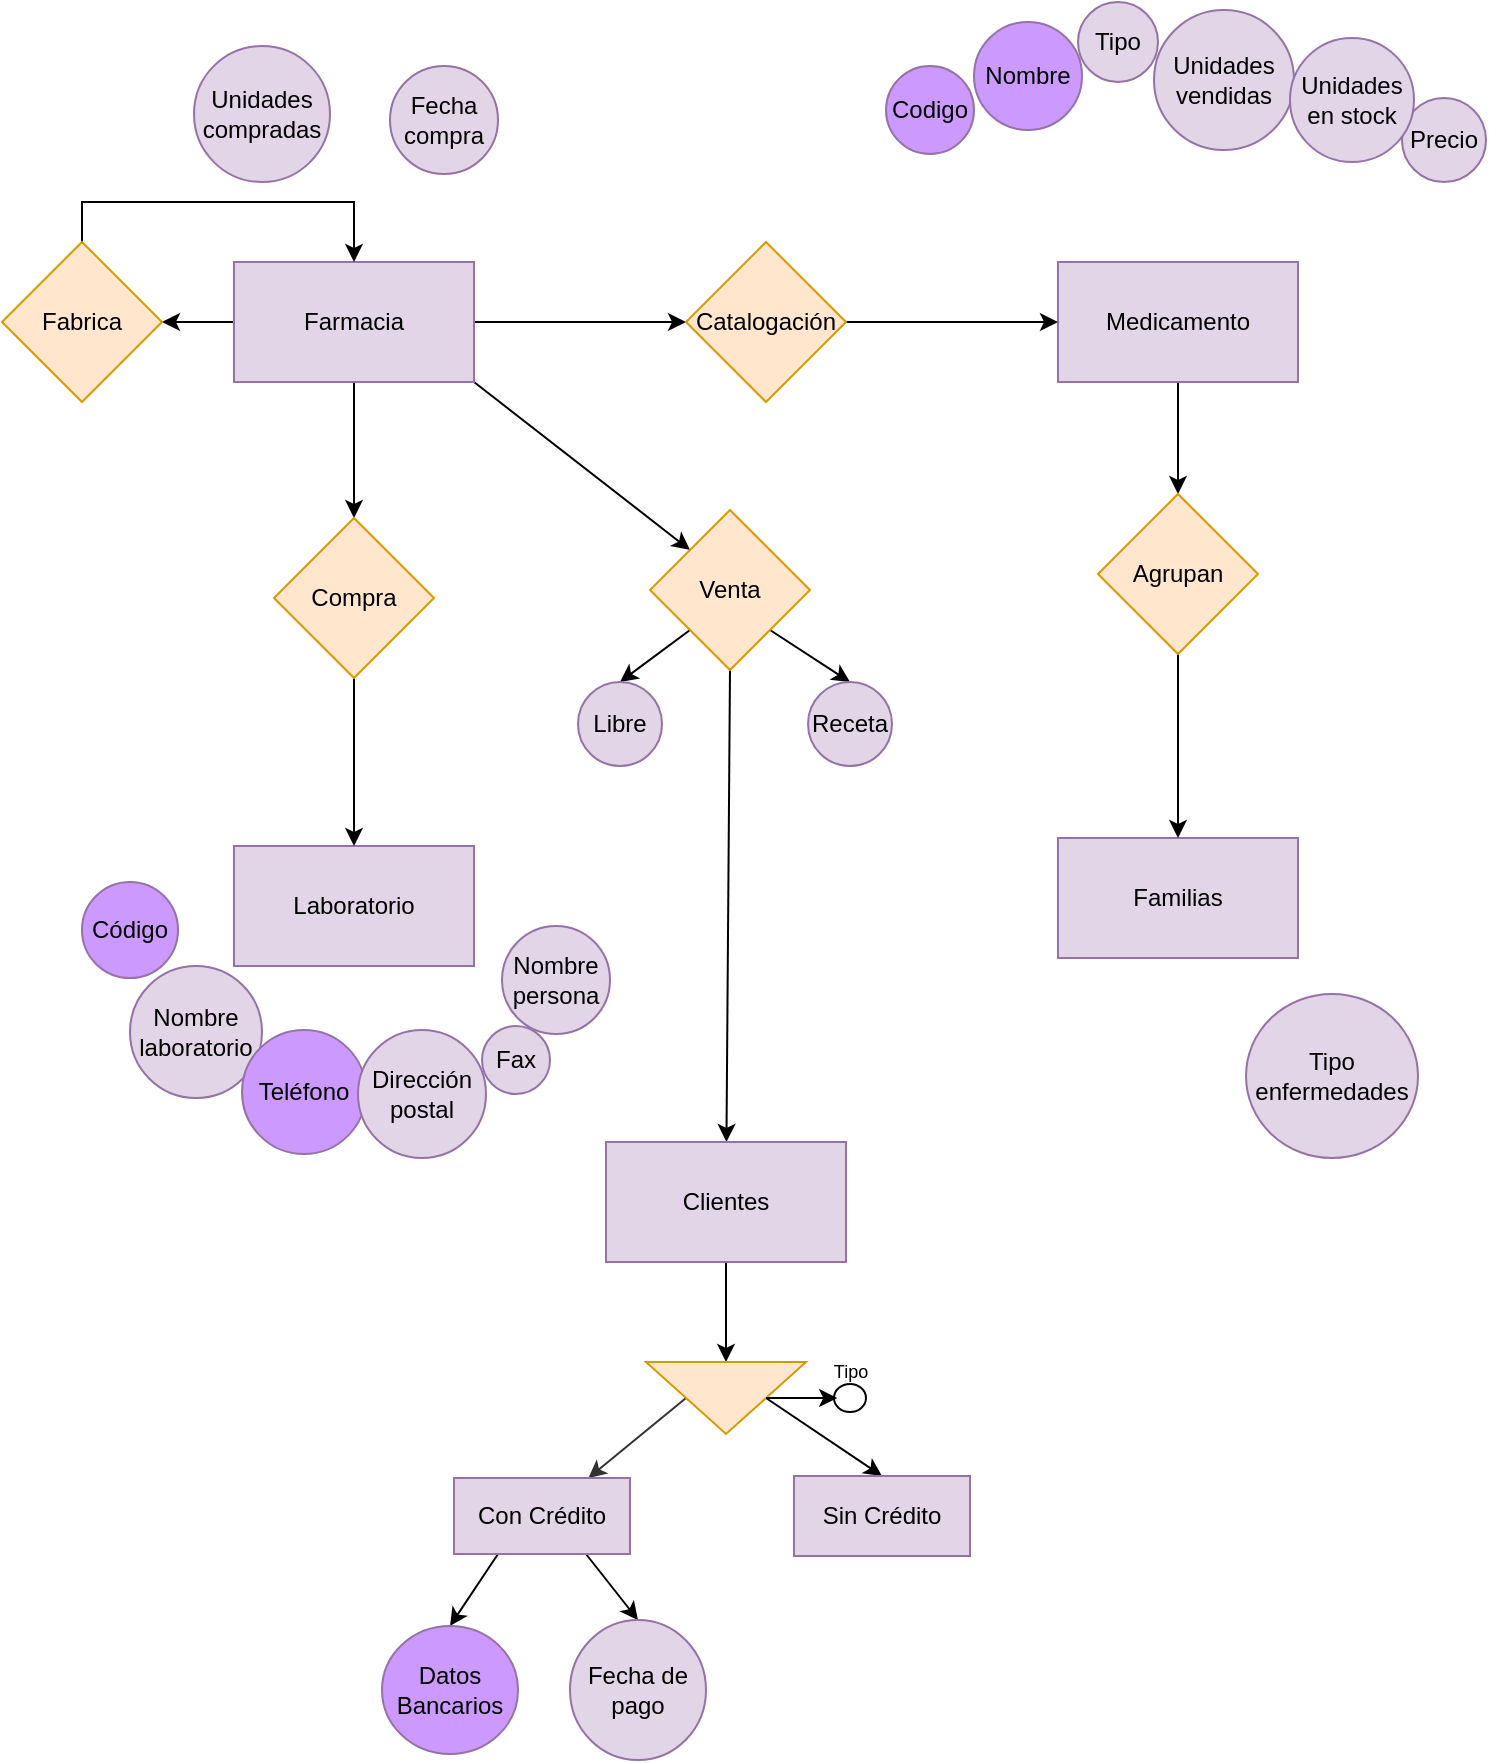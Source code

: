 <mxfile version="24.7.17">
  <diagram name="Página-1" id="hx0Lb48pPv-eXBzAogW2">
    <mxGraphModel dx="1364" dy="915" grid="1" gridSize="2" guides="1" tooltips="1" connect="1" arrows="1" fold="1" page="1" pageScale="1" pageWidth="827" pageHeight="1169" background="#FFFFFF" math="0" shadow="0">
      <root>
        <mxCell id="0" />
        <mxCell id="1" parent="0" />
        <mxCell id="YiMbzAxg7YAM7RZ9z_1D-37" style="edgeStyle=orthogonalEdgeStyle;rounded=0;orthogonalLoop=1;jettySize=auto;html=1;entryX=0.5;entryY=0;entryDx=0;entryDy=0;" parent="1" source="YiMbzAxg7YAM7RZ9z_1D-4" target="YiMbzAxg7YAM7RZ9z_1D-8" edge="1">
          <mxGeometry relative="1" as="geometry" />
        </mxCell>
        <mxCell id="YiMbzAxg7YAM7RZ9z_1D-39" style="edgeStyle=orthogonalEdgeStyle;rounded=0;orthogonalLoop=1;jettySize=auto;html=1;exitX=1;exitY=0.5;exitDx=0;exitDy=0;entryX=0;entryY=0.5;entryDx=0;entryDy=0;" parent="1" source="YiMbzAxg7YAM7RZ9z_1D-4" target="YiMbzAxg7YAM7RZ9z_1D-7" edge="1">
          <mxGeometry relative="1" as="geometry" />
        </mxCell>
        <mxCell id="YiMbzAxg7YAM7RZ9z_1D-45" style="edgeStyle=orthogonalEdgeStyle;rounded=0;orthogonalLoop=1;jettySize=auto;html=1;entryX=1;entryY=0.5;entryDx=0;entryDy=0;" parent="1" source="YiMbzAxg7YAM7RZ9z_1D-4" target="YiMbzAxg7YAM7RZ9z_1D-44" edge="1">
          <mxGeometry relative="1" as="geometry" />
        </mxCell>
        <mxCell id="YiMbzAxg7YAM7RZ9z_1D-56" style="rounded=0;orthogonalLoop=1;jettySize=auto;html=1;exitX=1;exitY=1;exitDx=0;exitDy=0;entryX=0;entryY=0;entryDx=0;entryDy=0;" parent="1" source="YiMbzAxg7YAM7RZ9z_1D-4" target="YiMbzAxg7YAM7RZ9z_1D-48" edge="1">
          <mxGeometry relative="1" as="geometry" />
        </mxCell>
        <mxCell id="YiMbzAxg7YAM7RZ9z_1D-4" value="Farmacia" style="rounded=0;whiteSpace=wrap;html=1;fillColor=#e1d5e7;strokeColor=#9673a6;" parent="1" vertex="1">
          <mxGeometry x="134" y="132" width="120" height="60" as="geometry" />
        </mxCell>
        <mxCell id="YiMbzAxg7YAM7RZ9z_1D-41" style="edgeStyle=orthogonalEdgeStyle;rounded=0;orthogonalLoop=1;jettySize=auto;html=1;exitX=0.5;exitY=1;exitDx=0;exitDy=0;" parent="1" source="YiMbzAxg7YAM7RZ9z_1D-5" target="YiMbzAxg7YAM7RZ9z_1D-30" edge="1">
          <mxGeometry relative="1" as="geometry" />
        </mxCell>
        <mxCell id="YiMbzAxg7YAM7RZ9z_1D-5" value="Medicamento" style="rounded=0;whiteSpace=wrap;html=1;fillColor=#e1d5e7;strokeColor=#9673a6;" parent="1" vertex="1">
          <mxGeometry x="546" y="132" width="120" height="60" as="geometry" />
        </mxCell>
        <mxCell id="YiMbzAxg7YAM7RZ9z_1D-6" value="Laboratorio" style="rounded=0;whiteSpace=wrap;html=1;fillColor=#e1d5e7;strokeColor=#9673a6;" parent="1" vertex="1">
          <mxGeometry x="134" y="424" width="120" height="60" as="geometry" />
        </mxCell>
        <mxCell id="YiMbzAxg7YAM7RZ9z_1D-40" style="edgeStyle=orthogonalEdgeStyle;rounded=0;orthogonalLoop=1;jettySize=auto;html=1;exitX=1;exitY=0.5;exitDx=0;exitDy=0;" parent="1" source="YiMbzAxg7YAM7RZ9z_1D-7" target="YiMbzAxg7YAM7RZ9z_1D-5" edge="1">
          <mxGeometry relative="1" as="geometry" />
        </mxCell>
        <mxCell id="YiMbzAxg7YAM7RZ9z_1D-7" value="Catalogación" style="rhombus;whiteSpace=wrap;html=1;fillColor=#ffe6cc;strokeColor=#d79b00;" parent="1" vertex="1">
          <mxGeometry x="360" y="122" width="80" height="80" as="geometry" />
        </mxCell>
        <mxCell id="YiMbzAxg7YAM7RZ9z_1D-38" style="edgeStyle=orthogonalEdgeStyle;rounded=0;orthogonalLoop=1;jettySize=auto;html=1;exitX=0.5;exitY=1;exitDx=0;exitDy=0;entryX=0.5;entryY=0;entryDx=0;entryDy=0;" parent="1" source="YiMbzAxg7YAM7RZ9z_1D-8" target="YiMbzAxg7YAM7RZ9z_1D-6" edge="1">
          <mxGeometry relative="1" as="geometry" />
        </mxCell>
        <mxCell id="YiMbzAxg7YAM7RZ9z_1D-8" value="Compra" style="rhombus;whiteSpace=wrap;html=1;fillColor=#ffe6cc;strokeColor=#d79b00;" parent="1" vertex="1">
          <mxGeometry x="154" y="260" width="80" height="80" as="geometry" />
        </mxCell>
        <mxCell id="YiMbzAxg7YAM7RZ9z_1D-9" value="Codigo" style="ellipse;whiteSpace=wrap;html=1;aspect=fixed;fillColor=#CC99FF;strokeColor=#9673a6;" parent="1" vertex="1">
          <mxGeometry x="460" y="34" width="44" height="44" as="geometry" />
        </mxCell>
        <mxCell id="YiMbzAxg7YAM7RZ9z_1D-16" value="Nombre" style="ellipse;whiteSpace=wrap;html=1;aspect=fixed;fillColor=#cc99ff;strokeColor=#9673a6;" parent="1" vertex="1">
          <mxGeometry x="504" y="12" width="54" height="54" as="geometry" />
        </mxCell>
        <mxCell id="YiMbzAxg7YAM7RZ9z_1D-17" value="&lt;div&gt;Tipo&lt;/div&gt;" style="ellipse;whiteSpace=wrap;html=1;aspect=fixed;fillColor=#e1d5e7;strokeColor=#9673a6;" parent="1" vertex="1">
          <mxGeometry x="556" y="2" width="40" height="40" as="geometry" />
        </mxCell>
        <mxCell id="YiMbzAxg7YAM7RZ9z_1D-18" value="Precio" style="ellipse;whiteSpace=wrap;html=1;aspect=fixed;fillColor=#e1d5e7;strokeColor=#9673a6;" parent="1" vertex="1">
          <mxGeometry x="718" y="50" width="42" height="42" as="geometry" />
        </mxCell>
        <mxCell id="YiMbzAxg7YAM7RZ9z_1D-19" value="&lt;div&gt;Unidades vendidas&lt;br&gt;&lt;/div&gt;" style="ellipse;whiteSpace=wrap;html=1;aspect=fixed;fillColor=#e1d5e7;strokeColor=#9673a6;" parent="1" vertex="1">
          <mxGeometry x="594" y="6" width="70" height="70" as="geometry" />
        </mxCell>
        <mxCell id="YiMbzAxg7YAM7RZ9z_1D-20" value="Unidades en stock" style="ellipse;whiteSpace=wrap;html=1;aspect=fixed;fillColor=#e1d5e7;strokeColor=#9673a6;" parent="1" vertex="1">
          <mxGeometry x="662" y="20" width="62" height="62" as="geometry" />
        </mxCell>
        <mxCell id="YiMbzAxg7YAM7RZ9z_1D-22" value="Código" style="ellipse;whiteSpace=wrap;html=1;aspect=fixed;fillColor=#cc99ff;strokeColor=#9673a6;" parent="1" vertex="1">
          <mxGeometry x="58" y="442" width="48" height="48" as="geometry" />
        </mxCell>
        <mxCell id="YiMbzAxg7YAM7RZ9z_1D-23" value="Nombre laboratorio" style="ellipse;whiteSpace=wrap;html=1;aspect=fixed;fillColor=#e1d5e7;strokeColor=#9673a6;" parent="1" vertex="1">
          <mxGeometry x="82" y="484" width="66" height="66" as="geometry" />
        </mxCell>
        <mxCell id="YiMbzAxg7YAM7RZ9z_1D-24" value="Teléfono" style="ellipse;whiteSpace=wrap;html=1;aspect=fixed;fillColor=#cc99ff;strokeColor=#9673a6;" parent="1" vertex="1">
          <mxGeometry x="138" y="516" width="62" height="62" as="geometry" />
        </mxCell>
        <mxCell id="YiMbzAxg7YAM7RZ9z_1D-26" value="Dirección postal" style="ellipse;whiteSpace=wrap;html=1;aspect=fixed;fillColor=#e1d5e7;strokeColor=#9673a6;" parent="1" vertex="1">
          <mxGeometry x="196" y="516" width="64" height="64" as="geometry" />
        </mxCell>
        <mxCell id="YiMbzAxg7YAM7RZ9z_1D-27" value="Fax" style="ellipse;whiteSpace=wrap;html=1;aspect=fixed;fillColor=#e1d5e7;strokeColor=#9673a6;" parent="1" vertex="1">
          <mxGeometry x="258" y="514" width="34" height="34" as="geometry" />
        </mxCell>
        <mxCell id="YiMbzAxg7YAM7RZ9z_1D-28" value="Nombre persona" style="ellipse;whiteSpace=wrap;html=1;aspect=fixed;fillColor=#e1d5e7;strokeColor=#9673a6;" parent="1" vertex="1">
          <mxGeometry x="268" y="464" width="54" height="54" as="geometry" />
        </mxCell>
        <mxCell id="YiMbzAxg7YAM7RZ9z_1D-29" value="Familias" style="rounded=0;whiteSpace=wrap;html=1;fillColor=#e1d5e7;strokeColor=#9673a6;" parent="1" vertex="1">
          <mxGeometry x="546" y="420" width="120" height="60" as="geometry" />
        </mxCell>
        <mxCell id="YiMbzAxg7YAM7RZ9z_1D-42" style="edgeStyle=orthogonalEdgeStyle;rounded=0;orthogonalLoop=1;jettySize=auto;html=1;exitX=0.5;exitY=1;exitDx=0;exitDy=0;entryX=0.5;entryY=0;entryDx=0;entryDy=0;" parent="1" source="YiMbzAxg7YAM7RZ9z_1D-30" target="YiMbzAxg7YAM7RZ9z_1D-29" edge="1">
          <mxGeometry relative="1" as="geometry" />
        </mxCell>
        <mxCell id="YiMbzAxg7YAM7RZ9z_1D-30" value="Agrupan" style="rhombus;whiteSpace=wrap;html=1;fillColor=#ffe6cc;strokeColor=#d79b00;" parent="1" vertex="1">
          <mxGeometry x="566" y="248" width="80" height="80" as="geometry" />
        </mxCell>
        <mxCell id="YiMbzAxg7YAM7RZ9z_1D-31" value="Unidades compradas" style="ellipse;whiteSpace=wrap;html=1;aspect=fixed;fillColor=#e1d5e7;strokeColor=#9673a6;" parent="1" vertex="1">
          <mxGeometry x="114" y="24" width="68" height="68" as="geometry" />
        </mxCell>
        <mxCell id="YiMbzAxg7YAM7RZ9z_1D-32" value="Fecha compra" style="ellipse;whiteSpace=wrap;html=1;aspect=fixed;fillColor=#e1d5e7;strokeColor=#9673a6;" parent="1" vertex="1">
          <mxGeometry x="212" y="34" width="54" height="54" as="geometry" />
        </mxCell>
        <mxCell id="YiMbzAxg7YAM7RZ9z_1D-46" style="edgeStyle=orthogonalEdgeStyle;rounded=0;orthogonalLoop=1;jettySize=auto;html=1;exitX=0.5;exitY=0;exitDx=0;exitDy=0;entryX=0.5;entryY=0;entryDx=0;entryDy=0;" parent="1" source="YiMbzAxg7YAM7RZ9z_1D-44" target="YiMbzAxg7YAM7RZ9z_1D-4" edge="1">
          <mxGeometry relative="1" as="geometry" />
        </mxCell>
        <mxCell id="YiMbzAxg7YAM7RZ9z_1D-44" value="Fabrica" style="rhombus;whiteSpace=wrap;fillColor=#ffe6cc;strokeColor=#d79b00;html=1;" parent="1" vertex="1">
          <mxGeometry x="18" y="122" width="80" height="80" as="geometry" />
        </mxCell>
        <mxCell id="YiMbzAxg7YAM7RZ9z_1D-51" style="rounded=0;orthogonalLoop=1;jettySize=auto;html=1;exitX=0;exitY=1;exitDx=0;exitDy=0;entryX=0.5;entryY=0;entryDx=0;entryDy=0;" parent="1" source="YiMbzAxg7YAM7RZ9z_1D-48" target="YiMbzAxg7YAM7RZ9z_1D-49" edge="1">
          <mxGeometry relative="1" as="geometry" />
        </mxCell>
        <mxCell id="YiMbzAxg7YAM7RZ9z_1D-52" style="rounded=0;orthogonalLoop=1;jettySize=auto;html=1;exitX=1;exitY=1;exitDx=0;exitDy=0;entryX=0.5;entryY=0;entryDx=0;entryDy=0;" parent="1" source="YiMbzAxg7YAM7RZ9z_1D-48" target="YiMbzAxg7YAM7RZ9z_1D-50" edge="1">
          <mxGeometry relative="1" as="geometry">
            <mxPoint x="872" y="220" as="targetPoint" />
          </mxGeometry>
        </mxCell>
        <mxCell id="YiMbzAxg7YAM7RZ9z_1D-55" style="rounded=0;orthogonalLoop=1;jettySize=auto;html=1;exitX=0.5;exitY=1;exitDx=0;exitDy=0;" parent="1" source="YiMbzAxg7YAM7RZ9z_1D-48" target="YiMbzAxg7YAM7RZ9z_1D-53" edge="1">
          <mxGeometry relative="1" as="geometry" />
        </mxCell>
        <mxCell id="YiMbzAxg7YAM7RZ9z_1D-48" value="Venta" style="rhombus;whiteSpace=wrap;html=1;fillColor=#ffe6cc;strokeColor=#d79b00;" parent="1" vertex="1">
          <mxGeometry x="342" y="256" width="80" height="80" as="geometry" />
        </mxCell>
        <mxCell id="YiMbzAxg7YAM7RZ9z_1D-49" value="Libre" style="ellipse;whiteSpace=wrap;html=1;aspect=fixed;fillColor=#e1d5e7;strokeColor=#9673a6;" parent="1" vertex="1">
          <mxGeometry x="306" y="342" width="42" height="42" as="geometry" />
        </mxCell>
        <mxCell id="YiMbzAxg7YAM7RZ9z_1D-50" value="Receta" style="ellipse;whiteSpace=wrap;html=1;aspect=fixed;fillColor=#e1d5e7;strokeColor=#9673a6;" parent="1" vertex="1">
          <mxGeometry x="421" y="342" width="42" height="42" as="geometry" />
        </mxCell>
        <mxCell id="YiMbzAxg7YAM7RZ9z_1D-59" style="edgeStyle=orthogonalEdgeStyle;rounded=0;orthogonalLoop=1;jettySize=auto;html=1;entryX=0;entryY=0.5;entryDx=0;entryDy=0;" parent="1" source="YiMbzAxg7YAM7RZ9z_1D-53" target="YiMbzAxg7YAM7RZ9z_1D-58" edge="1">
          <mxGeometry relative="1" as="geometry" />
        </mxCell>
        <mxCell id="YiMbzAxg7YAM7RZ9z_1D-53" value="Clientes" style="rounded=0;whiteSpace=wrap;html=1;fillColor=#e1d5e7;strokeColor=#9673a6;" parent="1" vertex="1">
          <mxGeometry x="320" y="572" width="120" height="60" as="geometry" />
        </mxCell>
        <mxCell id="YiMbzAxg7YAM7RZ9z_1D-61" value="" style="rounded=0;orthogonalLoop=1;jettySize=auto;html=1;fillColor=#e1d5e7;strokeColor=#333333;exitX=0.5;exitY=1;exitDx=0;exitDy=0;" parent="1" source="YiMbzAxg7YAM7RZ9z_1D-58" target="YiMbzAxg7YAM7RZ9z_1D-60" edge="1">
          <mxGeometry relative="1" as="geometry" />
        </mxCell>
        <mxCell id="YiMbzAxg7YAM7RZ9z_1D-63" style="rounded=0;orthogonalLoop=1;jettySize=auto;html=1;exitX=0.5;exitY=0;exitDx=0;exitDy=0;entryX=0.5;entryY=0;entryDx=0;entryDy=0;" parent="1" source="YiMbzAxg7YAM7RZ9z_1D-58" target="YiMbzAxg7YAM7RZ9z_1D-62" edge="1">
          <mxGeometry relative="1" as="geometry" />
        </mxCell>
        <mxCell id="YiMbzAxg7YAM7RZ9z_1D-58" value="" style="triangle;whiteSpace=wrap;html=1;rotation=90;fillColor=#ffe6cc;strokeColor=#d79b00;" parent="1" vertex="1">
          <mxGeometry x="362" y="660" width="36" height="80" as="geometry" />
        </mxCell>
        <mxCell id="YiMbzAxg7YAM7RZ9z_1D-71" style="rounded=0;orthogonalLoop=1;jettySize=auto;html=1;exitX=0.25;exitY=1;exitDx=0;exitDy=0;entryX=0.5;entryY=0;entryDx=0;entryDy=0;" parent="1" source="YiMbzAxg7YAM7RZ9z_1D-60" target="YiMbzAxg7YAM7RZ9z_1D-69" edge="1">
          <mxGeometry relative="1" as="geometry" />
        </mxCell>
        <mxCell id="YiMbzAxg7YAM7RZ9z_1D-72" style="rounded=0;orthogonalLoop=1;jettySize=auto;html=1;exitX=0.75;exitY=1;exitDx=0;exitDy=0;entryX=0.5;entryY=0;entryDx=0;entryDy=0;" parent="1" source="YiMbzAxg7YAM7RZ9z_1D-60" target="YiMbzAxg7YAM7RZ9z_1D-70" edge="1">
          <mxGeometry relative="1" as="geometry" />
        </mxCell>
        <mxCell id="YiMbzAxg7YAM7RZ9z_1D-60" value="Con Crédito" style="whiteSpace=wrap;html=1;fillColor=#e1d5e7;strokeColor=#9673a6;" parent="1" vertex="1">
          <mxGeometry x="244" y="740" width="88" height="38" as="geometry" />
        </mxCell>
        <mxCell id="YiMbzAxg7YAM7RZ9z_1D-62" value="Sin Crédito" style="whiteSpace=wrap;html=1;fillColor=#e1d5e7;strokeColor=#9673a6;" parent="1" vertex="1">
          <mxGeometry x="414" y="739" width="88" height="40" as="geometry" />
        </mxCell>
        <mxCell id="YiMbzAxg7YAM7RZ9z_1D-65" value="" style="ellipse;whiteSpace=wrap;html=1;" parent="1" vertex="1">
          <mxGeometry x="434" y="693" width="16" height="14" as="geometry" />
        </mxCell>
        <mxCell id="YiMbzAxg7YAM7RZ9z_1D-67" style="edgeStyle=orthogonalEdgeStyle;rounded=0;orthogonalLoop=1;jettySize=auto;html=1;exitX=0.5;exitY=0;exitDx=0;exitDy=0;entryX=0.103;entryY=0.539;entryDx=0;entryDy=0;entryPerimeter=0;" parent="1" source="YiMbzAxg7YAM7RZ9z_1D-58" target="YiMbzAxg7YAM7RZ9z_1D-65" edge="1">
          <mxGeometry relative="1" as="geometry" />
        </mxCell>
        <mxCell id="YiMbzAxg7YAM7RZ9z_1D-68" value="&lt;font style=&quot;font-size: 9px;&quot;&gt;Tipo&lt;/font&gt;" style="text;html=1;align=center;verticalAlign=middle;resizable=0;points=[];autosize=1;strokeColor=none;fillColor=none;" parent="1" vertex="1">
          <mxGeometry x="424" y="672" width="36" height="28" as="geometry" />
        </mxCell>
        <mxCell id="YiMbzAxg7YAM7RZ9z_1D-69" value="Datos Bancarios" style="ellipse;whiteSpace=wrap;html=1;fillColor=#cc99ff;strokeColor=#9673a6;" parent="1" vertex="1">
          <mxGeometry x="208" y="814" width="68" height="64" as="geometry" />
        </mxCell>
        <mxCell id="YiMbzAxg7YAM7RZ9z_1D-70" value="Fecha de pago" style="ellipse;whiteSpace=wrap;html=1;fillColor=#e1d5e7;strokeColor=#9673a6;" parent="1" vertex="1">
          <mxGeometry x="302" y="811" width="68" height="70" as="geometry" />
        </mxCell>
        <mxCell id="lQIjdGX5EHTLf5rlga3U-1" value="Tipo enfermedades" style="ellipse;whiteSpace=wrap;html=1;fillColor=#e1d5e7;strokeColor=#9673a6;" vertex="1" parent="1">
          <mxGeometry x="640" y="498" width="86" height="82" as="geometry" />
        </mxCell>
      </root>
    </mxGraphModel>
  </diagram>
</mxfile>

